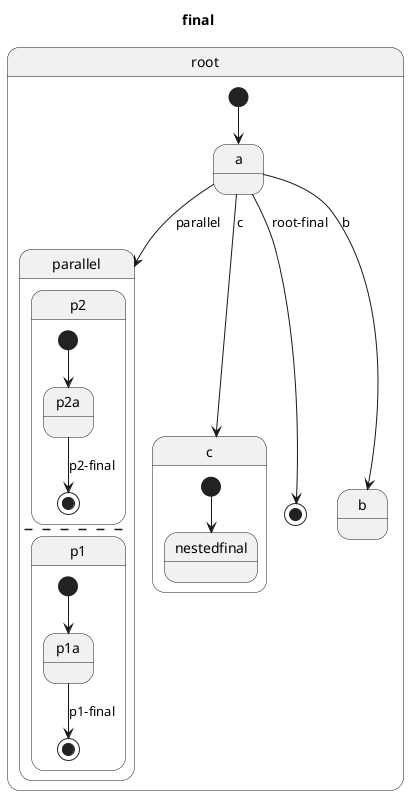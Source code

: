 @startuml
title final
state "root" as root {
  [*] --> a
  state "parallel" as parallel {
    state "p2" as p2 {
      [*] --> p2a
      p2a --> [*] : p2-final
      state "p2a" as p2a {
      }
    }
    --
    state "p1" as p1 {
      [*] --> p1a
      p1a --> [*] : p1-final
      state "p1a" as p1a {
      }
    }
  }
  state "c" as c {
    [*] --> nestedfinal
  }
  a --> [*] : root-final
  state "b" as b {
  }
  state "a" as a {
    a --> b : b
    a --> c : c
    a --> parallel : parallel
  }
}
@enduml